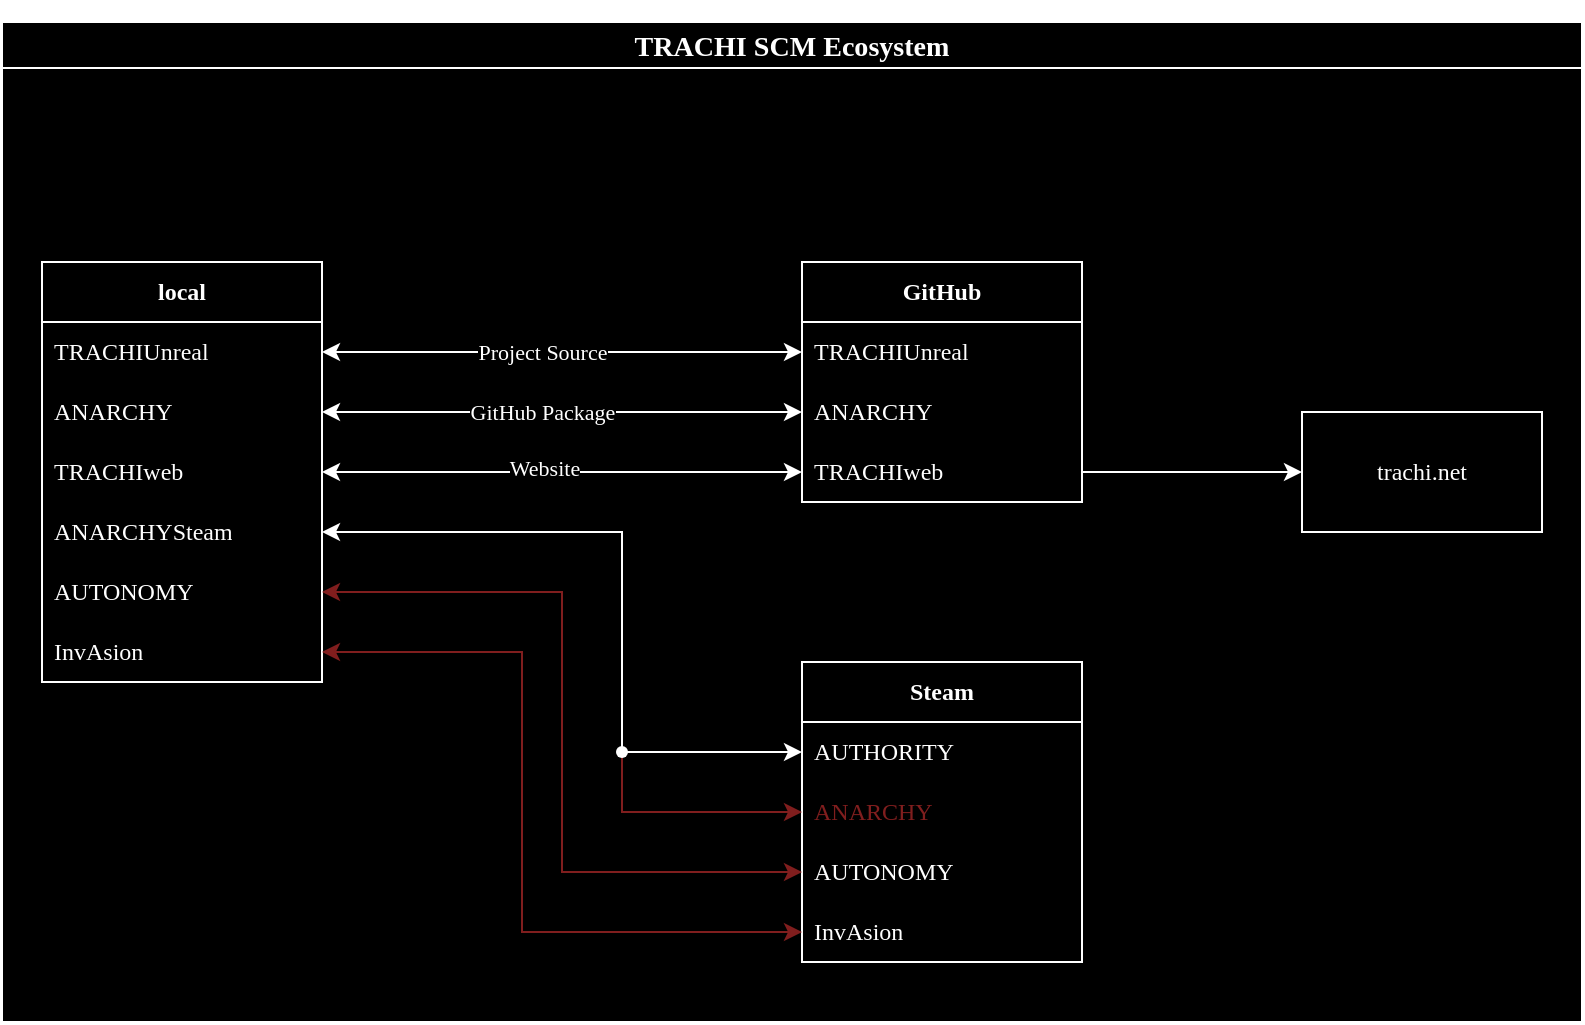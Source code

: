 <mxfile version="20.8.11" type="github">
  <diagram id="prtHgNgQTEPvFCAcTncT" name="Page-1">
    <mxGraphModel dx="358" dy="637" grid="1" gridSize="10" guides="1" tooltips="1" connect="1" arrows="1" fold="1" page="1" pageScale="1" pageWidth="827" pageHeight="1169" math="0" shadow="0">
      <root>
        <mxCell id="0" />
        <mxCell id="1" parent="0" />
        <mxCell id="U35MboQYNCDHYeBfsKGN-50" value="&lt;h3&gt;TRACHI SCM Ecosystem&lt;/h3&gt;" style="swimlane;whiteSpace=wrap;html=1;comic=0;fontFamily=Jost;fontSource=https%3A%2F%2Ffonts.googleapis.com%2Fcss%3Ffamily%3DJost;fontColor=#FFFFFF;fillColor=#000000;container=0;treeFolding=0;treeMoving=0;pointerEvents=1;enumerate=0;swimlaneFillColor=#000000;strokeColor=#FFFFFF;" vertex="1" parent="1">
          <mxGeometry x="960" y="420" width="790" height="500" as="geometry" />
        </mxCell>
        <mxCell id="U35MboQYNCDHYeBfsKGN-4" value="trachi.net" style="rounded=0;whiteSpace=wrap;html=1;fontFamily=Jost;fontSource=https%3A%2F%2Ffonts.googleapis.com%2Fcss%3Ffamily%3DJost;strokeColor=#FFFFFF;fontColor=#FFFFFF;fillColor=#000000;" vertex="1" parent="U35MboQYNCDHYeBfsKGN-50">
          <mxGeometry x="650" y="195" width="120" height="60" as="geometry" />
        </mxCell>
        <mxCell id="U35MboQYNCDHYeBfsKGN-7" value="&lt;div&gt;&lt;b&gt;GitHub&lt;/b&gt;&lt;/div&gt;" style="swimlane;fontStyle=0;childLayout=stackLayout;horizontal=1;startSize=30;horizontalStack=0;resizeParent=1;resizeParentMax=0;resizeLast=0;collapsible=1;marginBottom=0;whiteSpace=wrap;html=1;comic=0;fontFamily=Jost;fontSource=https%3A%2F%2Ffonts.googleapis.com%2Fcss%3Ffamily%3DJost;strokeColor=#FFFFFF;fontColor=#FFFFFF;fillColor=#000000;" vertex="1" parent="U35MboQYNCDHYeBfsKGN-50">
          <mxGeometry x="400" y="120" width="140" height="120" as="geometry" />
        </mxCell>
        <mxCell id="U35MboQYNCDHYeBfsKGN-8" value="TRACHIUnreal" style="text;strokeColor=none;fillColor=none;align=left;verticalAlign=middle;spacingLeft=4;spacingRight=4;overflow=hidden;points=[[0,0.5],[1,0.5]];portConstraint=eastwest;rotatable=0;whiteSpace=wrap;html=1;fontFamily=Jost;fontSource=https%3A%2F%2Ffonts.googleapis.com%2Fcss%3Ffamily%3DJost;fontColor=#FFFFFF;" vertex="1" parent="U35MboQYNCDHYeBfsKGN-7">
          <mxGeometry y="30" width="140" height="30" as="geometry" />
        </mxCell>
        <mxCell id="U35MboQYNCDHYeBfsKGN-9" value="ANARCHY" style="text;strokeColor=none;fillColor=none;align=left;verticalAlign=middle;spacingLeft=4;spacingRight=4;overflow=hidden;points=[[0,0.5],[1,0.5]];portConstraint=eastwest;rotatable=0;whiteSpace=wrap;html=1;fontFamily=Jost;fontSource=https%3A%2F%2Ffonts.googleapis.com%2Fcss%3Ffamily%3DJost;fontColor=#FFFFFF;" vertex="1" parent="U35MboQYNCDHYeBfsKGN-7">
          <mxGeometry y="60" width="140" height="30" as="geometry" />
        </mxCell>
        <mxCell id="U35MboQYNCDHYeBfsKGN-10" value="TRACHIweb" style="text;strokeColor=none;fillColor=none;align=left;verticalAlign=middle;spacingLeft=4;spacingRight=4;overflow=hidden;points=[[0,0.5],[1,0.5]];portConstraint=eastwest;rotatable=0;whiteSpace=wrap;html=1;fontFamily=Jost;fontSource=https%3A%2F%2Ffonts.googleapis.com%2Fcss%3Ffamily%3DJost;fontColor=#FFFFFF;" vertex="1" parent="U35MboQYNCDHYeBfsKGN-7">
          <mxGeometry y="90" width="140" height="30" as="geometry" />
        </mxCell>
        <mxCell id="U35MboQYNCDHYeBfsKGN-11" style="edgeStyle=orthogonalEdgeStyle;rounded=0;orthogonalLoop=1;jettySize=auto;html=1;fontFamily=Jost;fontSource=https%3A%2F%2Ffonts.googleapis.com%2Fcss%3Ffamily%3DJost;fontColor=#FFFFFF;strokeColor=#FFFFFF;" edge="1" parent="U35MboQYNCDHYeBfsKGN-50" source="U35MboQYNCDHYeBfsKGN-10" target="U35MboQYNCDHYeBfsKGN-4">
          <mxGeometry relative="1" as="geometry">
            <mxPoint x="690" y="225" as="targetPoint" />
          </mxGeometry>
        </mxCell>
        <mxCell id="U35MboQYNCDHYeBfsKGN-12" value="&lt;div&gt;&lt;b&gt;local&lt;/b&gt;&lt;/div&gt;" style="swimlane;fontStyle=0;childLayout=stackLayout;horizontal=1;startSize=30;horizontalStack=0;resizeParent=1;resizeParentMax=0;resizeLast=0;collapsible=1;marginBottom=0;whiteSpace=wrap;html=1;comic=0;fontFamily=Jost;fontSource=https%3A%2F%2Ffonts.googleapis.com%2Fcss%3Ffamily%3DJost;strokeColor=#FFFFFF;fontColor=#FFFFFF;fillColor=#000000;" vertex="1" parent="U35MboQYNCDHYeBfsKGN-50">
          <mxGeometry x="20" y="120" width="140" height="210" as="geometry" />
        </mxCell>
        <mxCell id="U35MboQYNCDHYeBfsKGN-13" value="TRACHIUnreal" style="text;strokeColor=none;fillColor=none;align=left;verticalAlign=middle;spacingLeft=4;spacingRight=4;overflow=hidden;points=[[0,0.5],[1,0.5]];portConstraint=eastwest;rotatable=0;whiteSpace=wrap;html=1;fontFamily=Jost;fontSource=https%3A%2F%2Ffonts.googleapis.com%2Fcss%3Ffamily%3DJost;fontColor=#FFFFFF;" vertex="1" parent="U35MboQYNCDHYeBfsKGN-12">
          <mxGeometry y="30" width="140" height="30" as="geometry" />
        </mxCell>
        <mxCell id="U35MboQYNCDHYeBfsKGN-14" value="ANARCHY" style="text;strokeColor=none;fillColor=none;align=left;verticalAlign=middle;spacingLeft=4;spacingRight=4;overflow=hidden;points=[[0,0.5],[1,0.5]];portConstraint=eastwest;rotatable=0;whiteSpace=wrap;html=1;fontFamily=Jost;fontSource=https%3A%2F%2Ffonts.googleapis.com%2Fcss%3Ffamily%3DJost;fontColor=#FFFFFF;" vertex="1" parent="U35MboQYNCDHYeBfsKGN-12">
          <mxGeometry y="60" width="140" height="30" as="geometry" />
        </mxCell>
        <mxCell id="U35MboQYNCDHYeBfsKGN-15" value="TRACHIweb" style="text;strokeColor=none;fillColor=none;align=left;verticalAlign=middle;spacingLeft=4;spacingRight=4;overflow=hidden;points=[[0,0.5],[1,0.5]];portConstraint=eastwest;rotatable=0;whiteSpace=wrap;html=1;fontFamily=Jost;fontSource=https%3A%2F%2Ffonts.googleapis.com%2Fcss%3Ffamily%3DJost;fontColor=#FFFFFF;" vertex="1" parent="U35MboQYNCDHYeBfsKGN-12">
          <mxGeometry y="90" width="140" height="30" as="geometry" />
        </mxCell>
        <mxCell id="U35MboQYNCDHYeBfsKGN-26" value="&lt;div&gt;ANARCHYSteam&lt;/div&gt;" style="text;strokeColor=none;fillColor=none;align=left;verticalAlign=middle;spacingLeft=4;spacingRight=4;overflow=hidden;points=[[0,0.5],[1,0.5]];portConstraint=eastwest;rotatable=0;whiteSpace=wrap;html=1;fontFamily=Jost;fontSource=https%3A%2F%2Ffonts.googleapis.com%2Fcss%3Ffamily%3DJost;fontColor=#FFFFFF;" vertex="1" parent="U35MboQYNCDHYeBfsKGN-12">
          <mxGeometry y="120" width="140" height="30" as="geometry" />
        </mxCell>
        <mxCell id="U35MboQYNCDHYeBfsKGN-30" value="&lt;div&gt;AUTONOMY&lt;/div&gt;" style="text;strokeColor=none;fillColor=none;align=left;verticalAlign=middle;spacingLeft=4;spacingRight=4;overflow=hidden;points=[[0,0.5],[1,0.5]];portConstraint=eastwest;rotatable=0;whiteSpace=wrap;html=1;fontFamily=Jost;fontSource=https%3A%2F%2Ffonts.googleapis.com%2Fcss%3Ffamily%3DJost;fontColor=#FFFFFF;" vertex="1" parent="U35MboQYNCDHYeBfsKGN-12">
          <mxGeometry y="150" width="140" height="30" as="geometry" />
        </mxCell>
        <mxCell id="U35MboQYNCDHYeBfsKGN-31" value="&lt;div&gt;InvAsion&lt;/div&gt;" style="text;strokeColor=none;fillColor=none;align=left;verticalAlign=middle;spacingLeft=4;spacingRight=4;overflow=hidden;points=[[0,0.5],[1,0.5]];portConstraint=eastwest;rotatable=0;whiteSpace=wrap;html=1;fontFamily=Jost;fontSource=https%3A%2F%2Ffonts.googleapis.com%2Fcss%3Ffamily%3DJost;fontColor=#FFFFFF;" vertex="1" parent="U35MboQYNCDHYeBfsKGN-12">
          <mxGeometry y="180" width="140" height="30" as="geometry" />
        </mxCell>
        <mxCell id="U35MboQYNCDHYeBfsKGN-16" value="&lt;div&gt;&lt;b&gt;Steam&lt;/b&gt;&lt;/div&gt;" style="swimlane;fontStyle=0;childLayout=stackLayout;horizontal=1;startSize=30;horizontalStack=0;resizeParent=1;resizeParentMax=0;resizeLast=0;collapsible=1;marginBottom=0;whiteSpace=wrap;html=1;comic=0;fontFamily=Jost;fontSource=https%3A%2F%2Ffonts.googleapis.com%2Fcss%3Ffamily%3DJost;strokeColor=#FFFFFF;fontColor=#FFFFFF;fillColor=#000000;" vertex="1" parent="U35MboQYNCDHYeBfsKGN-50">
          <mxGeometry x="400" y="320" width="140" height="150" as="geometry" />
        </mxCell>
        <mxCell id="U35MboQYNCDHYeBfsKGN-17" value="AUTHORITY" style="text;strokeColor=none;fillColor=none;align=left;verticalAlign=middle;spacingLeft=4;spacingRight=4;overflow=hidden;points=[[0,0.5],[1,0.5]];portConstraint=eastwest;rotatable=0;whiteSpace=wrap;html=1;fontFamily=Jost;fontSource=https%3A%2F%2Ffonts.googleapis.com%2Fcss%3Ffamily%3DJost;fontColor=#FFFFFF;" vertex="1" parent="U35MboQYNCDHYeBfsKGN-16">
          <mxGeometry y="30" width="140" height="30" as="geometry" />
        </mxCell>
        <mxCell id="U35MboQYNCDHYeBfsKGN-58" value="ANARCHY" style="text;strokeColor=none;fillColor=none;align=left;verticalAlign=middle;spacingLeft=4;spacingRight=4;overflow=hidden;points=[[0,0.5],[1,0.5]];portConstraint=eastwest;rotatable=0;whiteSpace=wrap;html=1;fontFamily=Jost;fontSource=https%3A%2F%2Ffonts.googleapis.com%2Fcss%3Ffamily%3DJost;fontColor=#801E1E;" vertex="1" parent="U35MboQYNCDHYeBfsKGN-16">
          <mxGeometry y="60" width="140" height="30" as="geometry" />
        </mxCell>
        <mxCell id="U35MboQYNCDHYeBfsKGN-19" value="&lt;div&gt;AUTONOMY&lt;/div&gt;" style="text;strokeColor=none;fillColor=none;align=left;verticalAlign=middle;spacingLeft=4;spacingRight=4;overflow=hidden;points=[[0,0.5],[1,0.5]];portConstraint=eastwest;rotatable=0;whiteSpace=wrap;html=1;fontFamily=Jost;fontSource=https%3A%2F%2Ffonts.googleapis.com%2Fcss%3Ffamily%3DJost;fontColor=#FFFFFF;" vertex="1" parent="U35MboQYNCDHYeBfsKGN-16">
          <mxGeometry y="90" width="140" height="30" as="geometry" />
        </mxCell>
        <mxCell id="U35MboQYNCDHYeBfsKGN-21" value="&lt;div&gt;InvAsion&lt;/div&gt;" style="text;strokeColor=none;fillColor=none;align=left;verticalAlign=middle;spacingLeft=4;spacingRight=4;overflow=hidden;points=[[0,0.5],[1,0.5]];portConstraint=eastwest;rotatable=0;whiteSpace=wrap;html=1;fontFamily=Jost;fontSource=https%3A%2F%2Ffonts.googleapis.com%2Fcss%3Ffamily%3DJost;fontColor=#FFFFFF;" vertex="1" parent="U35MboQYNCDHYeBfsKGN-16">
          <mxGeometry y="120" width="140" height="30" as="geometry" />
        </mxCell>
        <mxCell id="U35MboQYNCDHYeBfsKGN-22" style="edgeStyle=orthogonalEdgeStyle;rounded=0;orthogonalLoop=1;jettySize=auto;html=1;fontColor=#FFFFFF;startArrow=classic;startFill=1;fontFamily=Jost;fontSource=https%3A%2F%2Ffonts.googleapis.com%2Fcss%3Ffamily%3DJost;strokeColor=#FFFFFF;" edge="1" parent="U35MboQYNCDHYeBfsKGN-50" source="U35MboQYNCDHYeBfsKGN-13" target="U35MboQYNCDHYeBfsKGN-8">
          <mxGeometry relative="1" as="geometry" />
        </mxCell>
        <mxCell id="U35MboQYNCDHYeBfsKGN-38" value="&lt;div&gt;Project Source&lt;/div&gt;" style="edgeLabel;html=1;align=center;verticalAlign=middle;resizable=0;points=[];fontFamily=Jost;fontColor=#FFFFFF;labelBackgroundColor=#000000;" vertex="1" connectable="0" parent="U35MboQYNCDHYeBfsKGN-22">
          <mxGeometry x="-0.184" y="-1" relative="1" as="geometry">
            <mxPoint x="12" y="-1" as="offset" />
          </mxGeometry>
        </mxCell>
        <mxCell id="U35MboQYNCDHYeBfsKGN-24" style="edgeStyle=orthogonalEdgeStyle;rounded=0;orthogonalLoop=1;jettySize=auto;html=1;exitX=1;exitY=0.5;exitDx=0;exitDy=0;fontColor=#FFFFFF;startArrow=classic;startFill=1;fontFamily=Jost;fontSource=https%3A%2F%2Ffonts.googleapis.com%2Fcss%3Ffamily%3DJost;strokeColor=#FFFFFF;" edge="1" parent="U35MboQYNCDHYeBfsKGN-50" source="U35MboQYNCDHYeBfsKGN-14" target="U35MboQYNCDHYeBfsKGN-9">
          <mxGeometry relative="1" as="geometry" />
        </mxCell>
        <mxCell id="U35MboQYNCDHYeBfsKGN-39" value="&lt;div&gt;GitHub Package&lt;/div&gt;" style="edgeLabel;html=1;align=center;verticalAlign=middle;resizable=0;points=[];fontFamily=Jost;fontColor=#FFFFFF;labelBackgroundColor=#000000;" vertex="1" connectable="0" parent="U35MboQYNCDHYeBfsKGN-24">
          <mxGeometry x="-0.123" y="2" relative="1" as="geometry">
            <mxPoint x="5" y="2" as="offset" />
          </mxGeometry>
        </mxCell>
        <mxCell id="U35MboQYNCDHYeBfsKGN-27" style="edgeStyle=orthogonalEdgeStyle;rounded=0;orthogonalLoop=1;jettySize=auto;html=1;fontColor=#FFFFFF;startArrow=classic;startFill=1;fontFamily=Jost;fontSource=https%3A%2F%2Ffonts.googleapis.com%2Fcss%3Ffamily%3DJost;strokeColor=#FFFFFF;" edge="1" parent="U35MboQYNCDHYeBfsKGN-50" source="U35MboQYNCDHYeBfsKGN-26" target="U35MboQYNCDHYeBfsKGN-17">
          <mxGeometry relative="1" as="geometry">
            <Array as="points">
              <mxPoint x="310" y="255" />
              <mxPoint x="310" y="365" />
            </Array>
          </mxGeometry>
        </mxCell>
        <mxCell id="U35MboQYNCDHYeBfsKGN-29" style="edgeStyle=orthogonalEdgeStyle;rounded=0;orthogonalLoop=1;jettySize=auto;html=1;fontColor=#FFFFFF;startArrow=classic;startFill=1;fontFamily=Jost;fontSource=https%3A%2F%2Ffonts.googleapis.com%2Fcss%3Ffamily%3DJost;strokeColor=#FFFFFF;" edge="1" parent="U35MboQYNCDHYeBfsKGN-50" source="U35MboQYNCDHYeBfsKGN-15" target="U35MboQYNCDHYeBfsKGN-10">
          <mxGeometry relative="1" as="geometry" />
        </mxCell>
        <mxCell id="U35MboQYNCDHYeBfsKGN-40" value="&lt;div&gt;Website&lt;/div&gt;" style="edgeLabel;html=1;align=center;verticalAlign=middle;resizable=0;points=[];fontFamily=Jost;fontColor=#FFFFFF;labelBackgroundColor=#000000;" vertex="1" connectable="0" parent="U35MboQYNCDHYeBfsKGN-29">
          <mxGeometry x="-0.213" y="-1" relative="1" as="geometry">
            <mxPoint x="16" y="-3" as="offset" />
          </mxGeometry>
        </mxCell>
        <mxCell id="U35MboQYNCDHYeBfsKGN-32" style="edgeStyle=orthogonalEdgeStyle;rounded=0;orthogonalLoop=1;jettySize=auto;html=1;entryX=0;entryY=0.5;entryDx=0;entryDy=0;fontColor=#FFFFFF;startArrow=classic;startFill=1;strokeColor=#801E1E;fontFamily=Jost;fontSource=https%3A%2F%2Ffonts.googleapis.com%2Fcss%3Ffamily%3DJost;" edge="1" parent="U35MboQYNCDHYeBfsKGN-50" source="U35MboQYNCDHYeBfsKGN-30" target="U35MboQYNCDHYeBfsKGN-19">
          <mxGeometry relative="1" as="geometry" />
        </mxCell>
        <mxCell id="U35MboQYNCDHYeBfsKGN-33" style="edgeStyle=orthogonalEdgeStyle;rounded=0;orthogonalLoop=1;jettySize=auto;html=1;strokeColor=#801E1E;fontColor=#FFFFFF;startArrow=classic;startFill=1;fontFamily=Jost;fontSource=https%3A%2F%2Ffonts.googleapis.com%2Fcss%3Ffamily%3DJost;entryX=0;entryY=0.5;entryDx=0;entryDy=0;" edge="1" parent="U35MboQYNCDHYeBfsKGN-50" source="U35MboQYNCDHYeBfsKGN-31" target="U35MboQYNCDHYeBfsKGN-21">
          <mxGeometry relative="1" as="geometry">
            <Array as="points">
              <mxPoint x="260" y="315" />
              <mxPoint x="260" y="455" />
            </Array>
          </mxGeometry>
        </mxCell>
        <mxCell id="U35MboQYNCDHYeBfsKGN-61" style="edgeStyle=orthogonalEdgeStyle;rounded=0;orthogonalLoop=1;jettySize=auto;html=1;strokeColor=#801E1E;fontFamily=Jost;fontSource=https%3A%2F%2Ffonts.googleapis.com%2Fcss%3Ffamily%3DJost;fontColor=#801E1E;startArrow=none;startFill=0;" edge="1" parent="U35MboQYNCDHYeBfsKGN-50" source="U35MboQYNCDHYeBfsKGN-60" target="U35MboQYNCDHYeBfsKGN-58">
          <mxGeometry relative="1" as="geometry" />
        </mxCell>
        <mxCell id="U35MboQYNCDHYeBfsKGN-60" value="" style="shape=waypoint;sketch=0;fillStyle=solid;size=6;pointerEvents=1;points=[];fillColor=none;resizable=0;rotatable=0;perimeter=centerPerimeter;snapToPoint=1;labelBackgroundColor=#000000;comic=0;strokeColor=#FFFFFF;fontFamily=Jost;fontSource=https%3A%2F%2Ffonts.googleapis.com%2Fcss%3Ffamily%3DJost;fontColor=#801E1E;" vertex="1" parent="U35MboQYNCDHYeBfsKGN-50">
          <mxGeometry x="300" y="355" width="20" height="20" as="geometry" />
        </mxCell>
      </root>
    </mxGraphModel>
  </diagram>
</mxfile>
